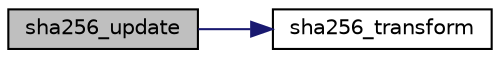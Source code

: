 digraph "sha256_update"
{
  edge [fontname="Helvetica",fontsize="10",labelfontname="Helvetica",labelfontsize="10"];
  node [fontname="Helvetica",fontsize="10",shape=record];
  rankdir="LR";
  Node1 [label="sha256_update",height=0.2,width=0.4,color="black", fillcolor="grey75", style="filled", fontcolor="black"];
  Node1 -> Node2 [color="midnightblue",fontsize="10",style="solid"];
  Node2 [label="sha256_transform",height=0.2,width=0.4,color="black", fillcolor="white", style="filled",URL="$sha256le_8c.html#af0b9aa0b4a0569dadbce029bb4c534b0"];
}
